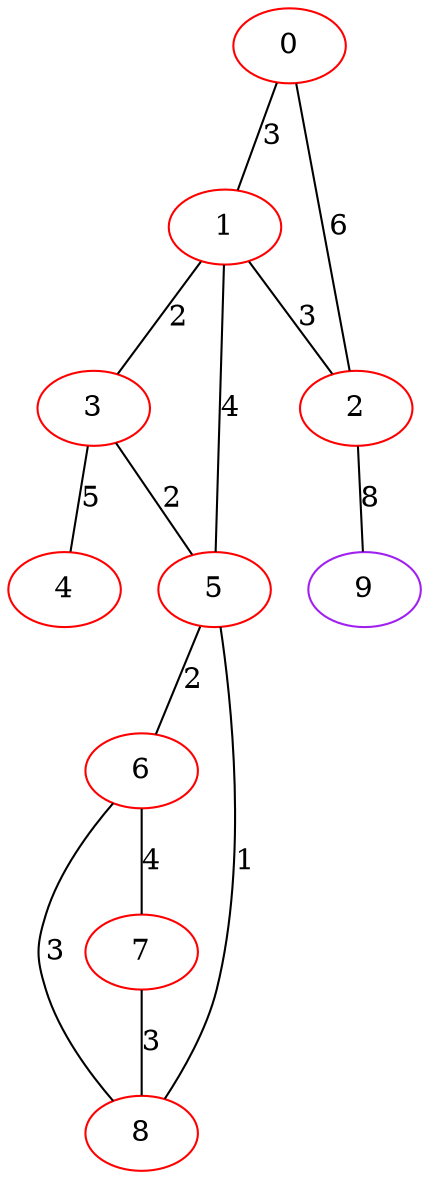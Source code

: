 graph "" {
0 [color=red, weight=1];
1 [color=red, weight=1];
2 [color=red, weight=1];
3 [color=red, weight=1];
4 [color=red, weight=1];
5 [color=red, weight=1];
6 [color=red, weight=1];
7 [color=red, weight=1];
8 [color=red, weight=1];
9 [color=purple, weight=4];
0 -- 1  [key=0, label=3];
0 -- 2  [key=0, label=6];
1 -- 2  [key=0, label=3];
1 -- 3  [key=0, label=2];
1 -- 5  [key=0, label=4];
2 -- 9  [key=0, label=8];
3 -- 4  [key=0, label=5];
3 -- 5  [key=0, label=2];
5 -- 8  [key=0, label=1];
5 -- 6  [key=0, label=2];
6 -- 8  [key=0, label=3];
6 -- 7  [key=0, label=4];
7 -- 8  [key=0, label=3];
}
